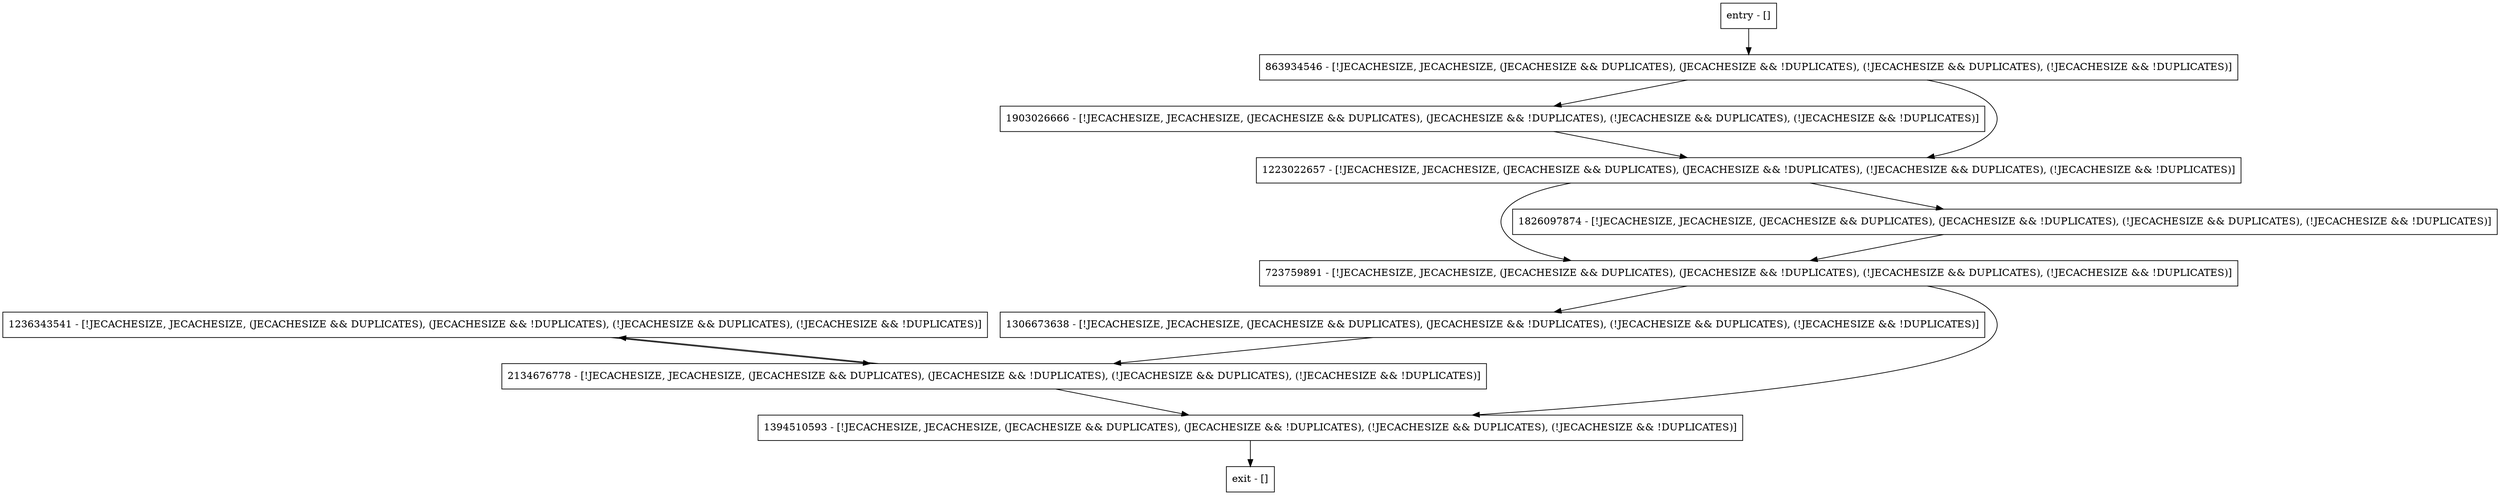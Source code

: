 digraph dumpString {
node [shape=record];
1236343541 [label="1236343541 - [!JECACHESIZE, JECACHESIZE, (JECACHESIZE && DUPLICATES), (JECACHESIZE && !DUPLICATES), (!JECACHESIZE && DUPLICATES), (!JECACHESIZE && !DUPLICATES)]"];
entry [label="entry - []"];
exit [label="exit - []"];
723759891 [label="723759891 - [!JECACHESIZE, JECACHESIZE, (JECACHESIZE && DUPLICATES), (JECACHESIZE && !DUPLICATES), (!JECACHESIZE && DUPLICATES), (!JECACHESIZE && !DUPLICATES)]"];
863934546 [label="863934546 - [!JECACHESIZE, JECACHESIZE, (JECACHESIZE && DUPLICATES), (JECACHESIZE && !DUPLICATES), (!JECACHESIZE && DUPLICATES), (!JECACHESIZE && !DUPLICATES)]"];
2134676778 [label="2134676778 - [!JECACHESIZE, JECACHESIZE, (JECACHESIZE && DUPLICATES), (JECACHESIZE && !DUPLICATES), (!JECACHESIZE && DUPLICATES), (!JECACHESIZE && !DUPLICATES)]"];
1826097874 [label="1826097874 - [!JECACHESIZE, JECACHESIZE, (JECACHESIZE && DUPLICATES), (JECACHESIZE && !DUPLICATES), (!JECACHESIZE && DUPLICATES), (!JECACHESIZE && !DUPLICATES)]"];
1903026666 [label="1903026666 - [!JECACHESIZE, JECACHESIZE, (JECACHESIZE && DUPLICATES), (JECACHESIZE && !DUPLICATES), (!JECACHESIZE && DUPLICATES), (!JECACHESIZE && !DUPLICATES)]"];
1394510593 [label="1394510593 - [!JECACHESIZE, JECACHESIZE, (JECACHESIZE && DUPLICATES), (JECACHESIZE && !DUPLICATES), (!JECACHESIZE && DUPLICATES), (!JECACHESIZE && !DUPLICATES)]"];
1223022657 [label="1223022657 - [!JECACHESIZE, JECACHESIZE, (JECACHESIZE && DUPLICATES), (JECACHESIZE && !DUPLICATES), (!JECACHESIZE && DUPLICATES), (!JECACHESIZE && !DUPLICATES)]"];
1306673638 [label="1306673638 - [!JECACHESIZE, JECACHESIZE, (JECACHESIZE && DUPLICATES), (JECACHESIZE && !DUPLICATES), (!JECACHESIZE && DUPLICATES), (!JECACHESIZE && !DUPLICATES)]"];
entry;
exit;
1236343541 -> 2134676778;
entry -> 863934546;
723759891 -> 1394510593;
723759891 -> 1306673638;
863934546 -> 1903026666;
863934546 -> 1223022657;
2134676778 -> 1236343541;
2134676778 -> 1394510593;
1826097874 -> 723759891;
1903026666 -> 1223022657;
1394510593 -> exit;
1223022657 -> 723759891;
1223022657 -> 1826097874;
1306673638 -> 2134676778;
}
